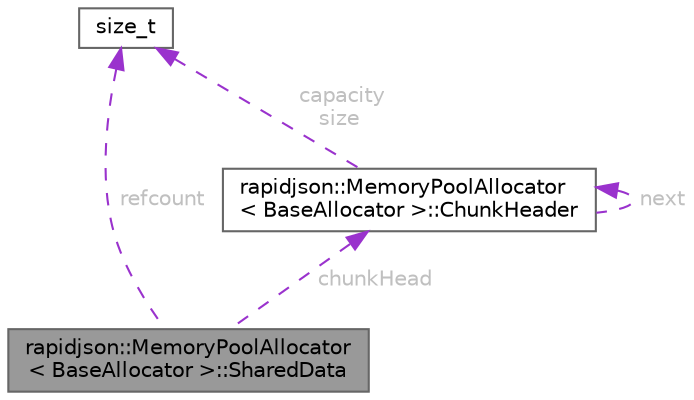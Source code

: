 digraph "rapidjson::MemoryPoolAllocator&lt; BaseAllocator &gt;::SharedData"
{
 // LATEX_PDF_SIZE
  bgcolor="transparent";
  edge [fontname=Helvetica,fontsize=10,labelfontname=Helvetica,labelfontsize=10];
  node [fontname=Helvetica,fontsize=10,shape=box,height=0.2,width=0.4];
  Node1 [id="Node000001",label="rapidjson::MemoryPoolAllocator\l\< BaseAllocator \>::SharedData",height=0.2,width=0.4,color="gray40", fillcolor="grey60", style="filled", fontcolor="black",tooltip=" "];
  Node2 -> Node1 [id="edge1_Node000001_Node000002",dir="back",color="darkorchid3",style="dashed",tooltip=" ",label=" chunkHead",fontcolor="grey" ];
  Node2 [id="Node000002",label="rapidjson::MemoryPoolAllocator\l\< BaseAllocator \>::ChunkHeader",height=0.2,width=0.4,color="gray40", fillcolor="white", style="filled",URL="$structrapidjson_1_1_memory_pool_allocator_1_1_chunk_header.html",tooltip="Chunk header for perpending to each chunk."];
  Node3 -> Node2 [id="edge2_Node000002_Node000003",dir="back",color="darkorchid3",style="dashed",tooltip=" ",label=" capacity\nsize",fontcolor="grey" ];
  Node3 [id="Node000003",label="size_t",height=0.2,width=0.4,color="gray40", fillcolor="white", style="filled",tooltip=" "];
  Node2 -> Node2 [id="edge3_Node000002_Node000002",dir="back",color="darkorchid3",style="dashed",tooltip=" ",label=" next",fontcolor="grey" ];
  Node3 -> Node1 [id="edge4_Node000001_Node000003",dir="back",color="darkorchid3",style="dashed",tooltip=" ",label=" refcount",fontcolor="grey" ];
}
